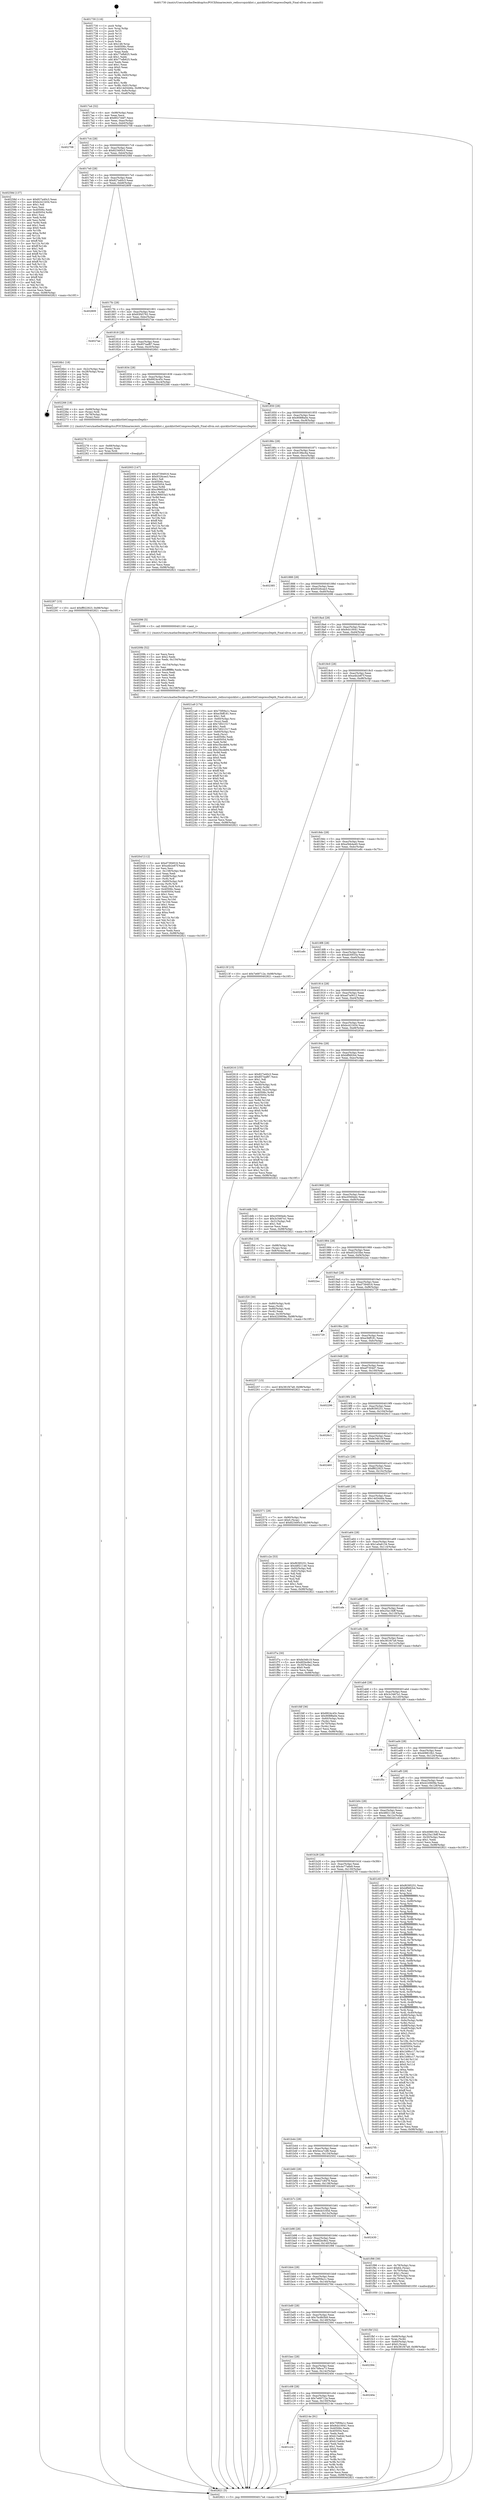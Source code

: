 digraph "0x401730" {
  label = "0x401730 (/mnt/c/Users/mathe/Desktop/tcc/POCII/binaries/extr_redissrcquicklist.c_quicklistSetCompressDepth_Final-ollvm.out::main(0))"
  labelloc = "t"
  node[shape=record]

  Entry [label="",width=0.3,height=0.3,shape=circle,fillcolor=black,style=filled]
  "0x4017a4" [label="{
     0x4017a4 [32]\l
     | [instrs]\l
     &nbsp;&nbsp;0x4017a4 \<+6\>: mov -0x98(%rbp),%eax\l
     &nbsp;&nbsp;0x4017aa \<+2\>: mov %eax,%ecx\l
     &nbsp;&nbsp;0x4017ac \<+6\>: sub $0x8027d4f7,%ecx\l
     &nbsp;&nbsp;0x4017b2 \<+6\>: mov %eax,-0xac(%rbp)\l
     &nbsp;&nbsp;0x4017b8 \<+6\>: mov %ecx,-0xb0(%rbp)\l
     &nbsp;&nbsp;0x4017be \<+6\>: je 0000000000402708 \<main+0xfd8\>\l
  }"]
  "0x402708" [label="{
     0x402708\l
  }", style=dashed]
  "0x4017c4" [label="{
     0x4017c4 [28]\l
     | [instrs]\l
     &nbsp;&nbsp;0x4017c4 \<+5\>: jmp 00000000004017c9 \<main+0x99\>\l
     &nbsp;&nbsp;0x4017c9 \<+6\>: mov -0xac(%rbp),%eax\l
     &nbsp;&nbsp;0x4017cf \<+5\>: sub $0x823495c5,%eax\l
     &nbsp;&nbsp;0x4017d4 \<+6\>: mov %eax,-0xb4(%rbp)\l
     &nbsp;&nbsp;0x4017da \<+6\>: je 000000000040258d \<main+0xe5d\>\l
  }"]
  Exit [label="",width=0.3,height=0.3,shape=circle,fillcolor=black,style=filled,peripheries=2]
  "0x40258d" [label="{
     0x40258d [137]\l
     | [instrs]\l
     &nbsp;&nbsp;0x40258d \<+5\>: mov $0x827a40c3,%eax\l
     &nbsp;&nbsp;0x402592 \<+5\>: mov $0xbc421b54,%ecx\l
     &nbsp;&nbsp;0x402597 \<+2\>: mov $0x1,%dl\l
     &nbsp;&nbsp;0x402599 \<+2\>: xor %esi,%esi\l
     &nbsp;&nbsp;0x40259b \<+7\>: mov 0x40506c,%edi\l
     &nbsp;&nbsp;0x4025a2 \<+8\>: mov 0x405054,%r8d\l
     &nbsp;&nbsp;0x4025aa \<+3\>: sub $0x1,%esi\l
     &nbsp;&nbsp;0x4025ad \<+3\>: mov %edi,%r9d\l
     &nbsp;&nbsp;0x4025b0 \<+3\>: add %esi,%r9d\l
     &nbsp;&nbsp;0x4025b3 \<+4\>: imul %r9d,%edi\l
     &nbsp;&nbsp;0x4025b7 \<+3\>: and $0x1,%edi\l
     &nbsp;&nbsp;0x4025ba \<+3\>: cmp $0x0,%edi\l
     &nbsp;&nbsp;0x4025bd \<+4\>: sete %r10b\l
     &nbsp;&nbsp;0x4025c1 \<+4\>: cmp $0xa,%r8d\l
     &nbsp;&nbsp;0x4025c5 \<+4\>: setl %r11b\l
     &nbsp;&nbsp;0x4025c9 \<+3\>: mov %r10b,%bl\l
     &nbsp;&nbsp;0x4025cc \<+3\>: xor $0xff,%bl\l
     &nbsp;&nbsp;0x4025cf \<+3\>: mov %r11b,%r14b\l
     &nbsp;&nbsp;0x4025d2 \<+4\>: xor $0xff,%r14b\l
     &nbsp;&nbsp;0x4025d6 \<+3\>: xor $0x1,%dl\l
     &nbsp;&nbsp;0x4025d9 \<+3\>: mov %bl,%r15b\l
     &nbsp;&nbsp;0x4025dc \<+4\>: and $0xff,%r15b\l
     &nbsp;&nbsp;0x4025e0 \<+3\>: and %dl,%r10b\l
     &nbsp;&nbsp;0x4025e3 \<+3\>: mov %r14b,%r12b\l
     &nbsp;&nbsp;0x4025e6 \<+4\>: and $0xff,%r12b\l
     &nbsp;&nbsp;0x4025ea \<+3\>: and %dl,%r11b\l
     &nbsp;&nbsp;0x4025ed \<+3\>: or %r10b,%r15b\l
     &nbsp;&nbsp;0x4025f0 \<+3\>: or %r11b,%r12b\l
     &nbsp;&nbsp;0x4025f3 \<+3\>: xor %r12b,%r15b\l
     &nbsp;&nbsp;0x4025f6 \<+3\>: or %r14b,%bl\l
     &nbsp;&nbsp;0x4025f9 \<+3\>: xor $0xff,%bl\l
     &nbsp;&nbsp;0x4025fc \<+3\>: or $0x1,%dl\l
     &nbsp;&nbsp;0x4025ff \<+2\>: and %dl,%bl\l
     &nbsp;&nbsp;0x402601 \<+3\>: or %bl,%r15b\l
     &nbsp;&nbsp;0x402604 \<+4\>: test $0x1,%r15b\l
     &nbsp;&nbsp;0x402608 \<+3\>: cmovne %ecx,%eax\l
     &nbsp;&nbsp;0x40260b \<+6\>: mov %eax,-0x98(%rbp)\l
     &nbsp;&nbsp;0x402611 \<+5\>: jmp 0000000000402821 \<main+0x10f1\>\l
  }"]
  "0x4017e0" [label="{
     0x4017e0 [28]\l
     | [instrs]\l
     &nbsp;&nbsp;0x4017e0 \<+5\>: jmp 00000000004017e5 \<main+0xb5\>\l
     &nbsp;&nbsp;0x4017e5 \<+6\>: mov -0xac(%rbp),%eax\l
     &nbsp;&nbsp;0x4017eb \<+5\>: sub $0x827a40c3,%eax\l
     &nbsp;&nbsp;0x4017f0 \<+6\>: mov %eax,-0xb8(%rbp)\l
     &nbsp;&nbsp;0x4017f6 \<+6\>: je 0000000000402809 \<main+0x10d9\>\l
  }"]
  "0x402287" [label="{
     0x402287 [15]\l
     | [instrs]\l
     &nbsp;&nbsp;0x402287 \<+10\>: movl $0xff922923,-0x98(%rbp)\l
     &nbsp;&nbsp;0x402291 \<+5\>: jmp 0000000000402821 \<main+0x10f1\>\l
  }"]
  "0x402809" [label="{
     0x402809\l
  }", style=dashed]
  "0x4017fc" [label="{
     0x4017fc [28]\l
     | [instrs]\l
     &nbsp;&nbsp;0x4017fc \<+5\>: jmp 0000000000401801 \<main+0xd1\>\l
     &nbsp;&nbsp;0x401801 \<+6\>: mov -0xac(%rbp),%eax\l
     &nbsp;&nbsp;0x401807 \<+5\>: sub $0x83f45762,%eax\l
     &nbsp;&nbsp;0x40180c \<+6\>: mov %eax,-0xbc(%rbp)\l
     &nbsp;&nbsp;0x401812 \<+6\>: je 00000000004027ae \<main+0x107e\>\l
  }"]
  "0x402278" [label="{
     0x402278 [15]\l
     | [instrs]\l
     &nbsp;&nbsp;0x402278 \<+4\>: mov -0x68(%rbp),%rax\l
     &nbsp;&nbsp;0x40227c \<+3\>: mov (%rax),%rax\l
     &nbsp;&nbsp;0x40227f \<+3\>: mov %rax,%rdi\l
     &nbsp;&nbsp;0x402282 \<+5\>: call 0000000000401030 \<free@plt\>\l
     | [calls]\l
     &nbsp;&nbsp;0x401030 \{1\} (unknown)\l
  }"]
  "0x4027ae" [label="{
     0x4027ae\l
  }", style=dashed]
  "0x401818" [label="{
     0x401818 [28]\l
     | [instrs]\l
     &nbsp;&nbsp;0x401818 \<+5\>: jmp 000000000040181d \<main+0xed\>\l
     &nbsp;&nbsp;0x40181d \<+6\>: mov -0xac(%rbp),%eax\l
     &nbsp;&nbsp;0x401823 \<+5\>: sub $0x857eaf87,%eax\l
     &nbsp;&nbsp;0x401828 \<+6\>: mov %eax,-0xc0(%rbp)\l
     &nbsp;&nbsp;0x40182e \<+6\>: je 00000000004026b1 \<main+0xf81\>\l
  }"]
  "0x401c24" [label="{
     0x401c24\l
  }", style=dashed]
  "0x4026b1" [label="{
     0x4026b1 [18]\l
     | [instrs]\l
     &nbsp;&nbsp;0x4026b1 \<+3\>: mov -0x2c(%rbp),%eax\l
     &nbsp;&nbsp;0x4026b4 \<+4\>: lea -0x28(%rbp),%rsp\l
     &nbsp;&nbsp;0x4026b8 \<+1\>: pop %rbx\l
     &nbsp;&nbsp;0x4026b9 \<+2\>: pop %r12\l
     &nbsp;&nbsp;0x4026bb \<+2\>: pop %r13\l
     &nbsp;&nbsp;0x4026bd \<+2\>: pop %r14\l
     &nbsp;&nbsp;0x4026bf \<+2\>: pop %r15\l
     &nbsp;&nbsp;0x4026c1 \<+1\>: pop %rbp\l
     &nbsp;&nbsp;0x4026c2 \<+1\>: ret\l
  }"]
  "0x401834" [label="{
     0x401834 [28]\l
     | [instrs]\l
     &nbsp;&nbsp;0x401834 \<+5\>: jmp 0000000000401839 \<main+0x109\>\l
     &nbsp;&nbsp;0x401839 \<+6\>: mov -0xac(%rbp),%eax\l
     &nbsp;&nbsp;0x40183f \<+5\>: sub $0x8924c45c,%eax\l
     &nbsp;&nbsp;0x401844 \<+6\>: mov %eax,-0xc4(%rbp)\l
     &nbsp;&nbsp;0x40184a \<+6\>: je 0000000000402266 \<main+0xb36\>\l
  }"]
  "0x40214e" [label="{
     0x40214e [91]\l
     | [instrs]\l
     &nbsp;&nbsp;0x40214e \<+5\>: mov $0x75f09a1c,%eax\l
     &nbsp;&nbsp;0x402153 \<+5\>: mov $0x9cb10041,%ecx\l
     &nbsp;&nbsp;0x402158 \<+7\>: mov 0x40506c,%edx\l
     &nbsp;&nbsp;0x40215f \<+7\>: mov 0x405054,%esi\l
     &nbsp;&nbsp;0x402166 \<+2\>: mov %edx,%edi\l
     &nbsp;&nbsp;0x402168 \<+6\>: sub $0xb15a64d,%edi\l
     &nbsp;&nbsp;0x40216e \<+3\>: sub $0x1,%edi\l
     &nbsp;&nbsp;0x402171 \<+6\>: add $0xb15a64d,%edi\l
     &nbsp;&nbsp;0x402177 \<+3\>: imul %edi,%edx\l
     &nbsp;&nbsp;0x40217a \<+3\>: and $0x1,%edx\l
     &nbsp;&nbsp;0x40217d \<+3\>: cmp $0x0,%edx\l
     &nbsp;&nbsp;0x402180 \<+4\>: sete %r8b\l
     &nbsp;&nbsp;0x402184 \<+3\>: cmp $0xa,%esi\l
     &nbsp;&nbsp;0x402187 \<+4\>: setl %r9b\l
     &nbsp;&nbsp;0x40218b \<+3\>: mov %r8b,%r10b\l
     &nbsp;&nbsp;0x40218e \<+3\>: and %r9b,%r10b\l
     &nbsp;&nbsp;0x402191 \<+3\>: xor %r9b,%r8b\l
     &nbsp;&nbsp;0x402194 \<+3\>: or %r8b,%r10b\l
     &nbsp;&nbsp;0x402197 \<+4\>: test $0x1,%r10b\l
     &nbsp;&nbsp;0x40219b \<+3\>: cmovne %ecx,%eax\l
     &nbsp;&nbsp;0x40219e \<+6\>: mov %eax,-0x98(%rbp)\l
     &nbsp;&nbsp;0x4021a4 \<+5\>: jmp 0000000000402821 \<main+0x10f1\>\l
  }"]
  "0x402266" [label="{
     0x402266 [18]\l
     | [instrs]\l
     &nbsp;&nbsp;0x402266 \<+4\>: mov -0x68(%rbp),%rax\l
     &nbsp;&nbsp;0x40226a \<+3\>: mov (%rax),%rdi\l
     &nbsp;&nbsp;0x40226d \<+4\>: mov -0x78(%rbp),%rax\l
     &nbsp;&nbsp;0x402271 \<+2\>: mov (%rax),%esi\l
     &nbsp;&nbsp;0x402273 \<+5\>: call 0000000000401600 \<quicklistSetCompressDepth\>\l
     | [calls]\l
     &nbsp;&nbsp;0x401600 \{1\} (/mnt/c/Users/mathe/Desktop/tcc/POCII/binaries/extr_redissrcquicklist.c_quicklistSetCompressDepth_Final-ollvm.out::quicklistSetCompressDepth)\l
  }"]
  "0x401850" [label="{
     0x401850 [28]\l
     | [instrs]\l
     &nbsp;&nbsp;0x401850 \<+5\>: jmp 0000000000401855 \<main+0x125\>\l
     &nbsp;&nbsp;0x401855 \<+6\>: mov -0xac(%rbp),%eax\l
     &nbsp;&nbsp;0x40185b \<+5\>: sub $0x908f8a0e,%eax\l
     &nbsp;&nbsp;0x401860 \<+6\>: mov %eax,-0xc8(%rbp)\l
     &nbsp;&nbsp;0x401866 \<+6\>: je 0000000000402003 \<main+0x8d3\>\l
  }"]
  "0x401c08" [label="{
     0x401c08 [28]\l
     | [instrs]\l
     &nbsp;&nbsp;0x401c08 \<+5\>: jmp 0000000000401c0d \<main+0x4dd\>\l
     &nbsp;&nbsp;0x401c0d \<+6\>: mov -0xac(%rbp),%eax\l
     &nbsp;&nbsp;0x401c13 \<+5\>: sub $0x7e69712e,%eax\l
     &nbsp;&nbsp;0x401c18 \<+6\>: mov %eax,-0x150(%rbp)\l
     &nbsp;&nbsp;0x401c1e \<+6\>: je 000000000040214e \<main+0xa1e\>\l
  }"]
  "0x402003" [label="{
     0x402003 [147]\l
     | [instrs]\l
     &nbsp;&nbsp;0x402003 \<+5\>: mov $0xd7394916,%eax\l
     &nbsp;&nbsp;0x402008 \<+5\>: mov $0x9326cee3,%ecx\l
     &nbsp;&nbsp;0x40200d \<+2\>: mov $0x1,%dl\l
     &nbsp;&nbsp;0x40200f \<+7\>: mov 0x40506c,%esi\l
     &nbsp;&nbsp;0x402016 \<+7\>: mov 0x405054,%edi\l
     &nbsp;&nbsp;0x40201d \<+3\>: mov %esi,%r8d\l
     &nbsp;&nbsp;0x402020 \<+7\>: add $0xc96603a3,%r8d\l
     &nbsp;&nbsp;0x402027 \<+4\>: sub $0x1,%r8d\l
     &nbsp;&nbsp;0x40202b \<+7\>: sub $0xc96603a3,%r8d\l
     &nbsp;&nbsp;0x402032 \<+4\>: imul %r8d,%esi\l
     &nbsp;&nbsp;0x402036 \<+3\>: and $0x1,%esi\l
     &nbsp;&nbsp;0x402039 \<+3\>: cmp $0x0,%esi\l
     &nbsp;&nbsp;0x40203c \<+4\>: sete %r9b\l
     &nbsp;&nbsp;0x402040 \<+3\>: cmp $0xa,%edi\l
     &nbsp;&nbsp;0x402043 \<+4\>: setl %r10b\l
     &nbsp;&nbsp;0x402047 \<+3\>: mov %r9b,%r11b\l
     &nbsp;&nbsp;0x40204a \<+4\>: xor $0xff,%r11b\l
     &nbsp;&nbsp;0x40204e \<+3\>: mov %r10b,%bl\l
     &nbsp;&nbsp;0x402051 \<+3\>: xor $0xff,%bl\l
     &nbsp;&nbsp;0x402054 \<+3\>: xor $0x0,%dl\l
     &nbsp;&nbsp;0x402057 \<+3\>: mov %r11b,%r14b\l
     &nbsp;&nbsp;0x40205a \<+4\>: and $0x0,%r14b\l
     &nbsp;&nbsp;0x40205e \<+3\>: and %dl,%r9b\l
     &nbsp;&nbsp;0x402061 \<+3\>: mov %bl,%r15b\l
     &nbsp;&nbsp;0x402064 \<+4\>: and $0x0,%r15b\l
     &nbsp;&nbsp;0x402068 \<+3\>: and %dl,%r10b\l
     &nbsp;&nbsp;0x40206b \<+3\>: or %r9b,%r14b\l
     &nbsp;&nbsp;0x40206e \<+3\>: or %r10b,%r15b\l
     &nbsp;&nbsp;0x402071 \<+3\>: xor %r15b,%r14b\l
     &nbsp;&nbsp;0x402074 \<+3\>: or %bl,%r11b\l
     &nbsp;&nbsp;0x402077 \<+4\>: xor $0xff,%r11b\l
     &nbsp;&nbsp;0x40207b \<+3\>: or $0x0,%dl\l
     &nbsp;&nbsp;0x40207e \<+3\>: and %dl,%r11b\l
     &nbsp;&nbsp;0x402081 \<+3\>: or %r11b,%r14b\l
     &nbsp;&nbsp;0x402084 \<+4\>: test $0x1,%r14b\l
     &nbsp;&nbsp;0x402088 \<+3\>: cmovne %ecx,%eax\l
     &nbsp;&nbsp;0x40208b \<+6\>: mov %eax,-0x98(%rbp)\l
     &nbsp;&nbsp;0x402091 \<+5\>: jmp 0000000000402821 \<main+0x10f1\>\l
  }"]
  "0x40186c" [label="{
     0x40186c [28]\l
     | [instrs]\l
     &nbsp;&nbsp;0x40186c \<+5\>: jmp 0000000000401871 \<main+0x141\>\l
     &nbsp;&nbsp;0x401871 \<+6\>: mov -0xac(%rbp),%eax\l
     &nbsp;&nbsp;0x401877 \<+5\>: sub $0x919fec6a,%eax\l
     &nbsp;&nbsp;0x40187c \<+6\>: mov %eax,-0xcc(%rbp)\l
     &nbsp;&nbsp;0x401882 \<+6\>: je 0000000000402385 \<main+0xc55\>\l
  }"]
  "0x40240e" [label="{
     0x40240e\l
  }", style=dashed]
  "0x402385" [label="{
     0x402385\l
  }", style=dashed]
  "0x401888" [label="{
     0x401888 [28]\l
     | [instrs]\l
     &nbsp;&nbsp;0x401888 \<+5\>: jmp 000000000040188d \<main+0x15d\>\l
     &nbsp;&nbsp;0x40188d \<+6\>: mov -0xac(%rbp),%eax\l
     &nbsp;&nbsp;0x401893 \<+5\>: sub $0x9326cee3,%eax\l
     &nbsp;&nbsp;0x401898 \<+6\>: mov %eax,-0xd0(%rbp)\l
     &nbsp;&nbsp;0x40189e \<+6\>: je 0000000000402096 \<main+0x966\>\l
  }"]
  "0x401bec" [label="{
     0x401bec [28]\l
     | [instrs]\l
     &nbsp;&nbsp;0x401bec \<+5\>: jmp 0000000000401bf1 \<main+0x4c1\>\l
     &nbsp;&nbsp;0x401bf1 \<+6\>: mov -0xac(%rbp),%eax\l
     &nbsp;&nbsp;0x401bf7 \<+5\>: sub $0x7bfeca73,%eax\l
     &nbsp;&nbsp;0x401bfc \<+6\>: mov %eax,-0x14c(%rbp)\l
     &nbsp;&nbsp;0x401c02 \<+6\>: je 000000000040240e \<main+0xcde\>\l
  }"]
  "0x402096" [label="{
     0x402096 [5]\l
     | [instrs]\l
     &nbsp;&nbsp;0x402096 \<+5\>: call 0000000000401160 \<next_i\>\l
     | [calls]\l
     &nbsp;&nbsp;0x401160 \{1\} (/mnt/c/Users/mathe/Desktop/tcc/POCII/binaries/extr_redissrcquicklist.c_quicklistSetCompressDepth_Final-ollvm.out::next_i)\l
  }"]
  "0x4018a4" [label="{
     0x4018a4 [28]\l
     | [instrs]\l
     &nbsp;&nbsp;0x4018a4 \<+5\>: jmp 00000000004018a9 \<main+0x179\>\l
     &nbsp;&nbsp;0x4018a9 \<+6\>: mov -0xac(%rbp),%eax\l
     &nbsp;&nbsp;0x4018af \<+5\>: sub $0x9cb10041,%eax\l
     &nbsp;&nbsp;0x4018b4 \<+6\>: mov %eax,-0xd4(%rbp)\l
     &nbsp;&nbsp;0x4018ba \<+6\>: je 00000000004021a9 \<main+0xa79\>\l
  }"]
  "0x402394" [label="{
     0x402394\l
  }", style=dashed]
  "0x4021a9" [label="{
     0x4021a9 [174]\l
     | [instrs]\l
     &nbsp;&nbsp;0x4021a9 \<+5\>: mov $0x75f09a1c,%eax\l
     &nbsp;&nbsp;0x4021ae \<+5\>: mov $0xe3bff181,%ecx\l
     &nbsp;&nbsp;0x4021b3 \<+2\>: mov $0x1,%dl\l
     &nbsp;&nbsp;0x4021b5 \<+4\>: mov -0x60(%rbp),%rsi\l
     &nbsp;&nbsp;0x4021b9 \<+2\>: mov (%rsi),%edi\l
     &nbsp;&nbsp;0x4021bb \<+6\>: sub $0x7d021517,%edi\l
     &nbsp;&nbsp;0x4021c1 \<+3\>: add $0x1,%edi\l
     &nbsp;&nbsp;0x4021c4 \<+6\>: add $0x7d021517,%edi\l
     &nbsp;&nbsp;0x4021ca \<+4\>: mov -0x60(%rbp),%rsi\l
     &nbsp;&nbsp;0x4021ce \<+2\>: mov %edi,(%rsi)\l
     &nbsp;&nbsp;0x4021d0 \<+7\>: mov 0x40506c,%edi\l
     &nbsp;&nbsp;0x4021d7 \<+8\>: mov 0x405054,%r8d\l
     &nbsp;&nbsp;0x4021df \<+3\>: mov %edi,%r9d\l
     &nbsp;&nbsp;0x4021e2 \<+7\>: add $0xc5bcde94,%r9d\l
     &nbsp;&nbsp;0x4021e9 \<+4\>: sub $0x1,%r9d\l
     &nbsp;&nbsp;0x4021ed \<+7\>: sub $0xc5bcde94,%r9d\l
     &nbsp;&nbsp;0x4021f4 \<+4\>: imul %r9d,%edi\l
     &nbsp;&nbsp;0x4021f8 \<+3\>: and $0x1,%edi\l
     &nbsp;&nbsp;0x4021fb \<+3\>: cmp $0x0,%edi\l
     &nbsp;&nbsp;0x4021fe \<+4\>: sete %r10b\l
     &nbsp;&nbsp;0x402202 \<+4\>: cmp $0xa,%r8d\l
     &nbsp;&nbsp;0x402206 \<+4\>: setl %r11b\l
     &nbsp;&nbsp;0x40220a \<+3\>: mov %r10b,%bl\l
     &nbsp;&nbsp;0x40220d \<+3\>: xor $0xff,%bl\l
     &nbsp;&nbsp;0x402210 \<+3\>: mov %r11b,%r14b\l
     &nbsp;&nbsp;0x402213 \<+4\>: xor $0xff,%r14b\l
     &nbsp;&nbsp;0x402217 \<+3\>: xor $0x0,%dl\l
     &nbsp;&nbsp;0x40221a \<+3\>: mov %bl,%r15b\l
     &nbsp;&nbsp;0x40221d \<+4\>: and $0x0,%r15b\l
     &nbsp;&nbsp;0x402221 \<+3\>: and %dl,%r10b\l
     &nbsp;&nbsp;0x402224 \<+3\>: mov %r14b,%r12b\l
     &nbsp;&nbsp;0x402227 \<+4\>: and $0x0,%r12b\l
     &nbsp;&nbsp;0x40222b \<+3\>: and %dl,%r11b\l
     &nbsp;&nbsp;0x40222e \<+3\>: or %r10b,%r15b\l
     &nbsp;&nbsp;0x402231 \<+3\>: or %r11b,%r12b\l
     &nbsp;&nbsp;0x402234 \<+3\>: xor %r12b,%r15b\l
     &nbsp;&nbsp;0x402237 \<+3\>: or %r14b,%bl\l
     &nbsp;&nbsp;0x40223a \<+3\>: xor $0xff,%bl\l
     &nbsp;&nbsp;0x40223d \<+3\>: or $0x0,%dl\l
     &nbsp;&nbsp;0x402240 \<+2\>: and %dl,%bl\l
     &nbsp;&nbsp;0x402242 \<+3\>: or %bl,%r15b\l
     &nbsp;&nbsp;0x402245 \<+4\>: test $0x1,%r15b\l
     &nbsp;&nbsp;0x402249 \<+3\>: cmovne %ecx,%eax\l
     &nbsp;&nbsp;0x40224c \<+6\>: mov %eax,-0x98(%rbp)\l
     &nbsp;&nbsp;0x402252 \<+5\>: jmp 0000000000402821 \<main+0x10f1\>\l
  }"]
  "0x4018c0" [label="{
     0x4018c0 [28]\l
     | [instrs]\l
     &nbsp;&nbsp;0x4018c0 \<+5\>: jmp 00000000004018c5 \<main+0x195\>\l
     &nbsp;&nbsp;0x4018c5 \<+6\>: mov -0xac(%rbp),%eax\l
     &nbsp;&nbsp;0x4018cb \<+5\>: sub $0xa4b2e87f,%eax\l
     &nbsp;&nbsp;0x4018d0 \<+6\>: mov %eax,-0xd8(%rbp)\l
     &nbsp;&nbsp;0x4018d6 \<+6\>: je 000000000040213f \<main+0xa0f\>\l
  }"]
  "0x401bd0" [label="{
     0x401bd0 [28]\l
     | [instrs]\l
     &nbsp;&nbsp;0x401bd0 \<+5\>: jmp 0000000000401bd5 \<main+0x4a5\>\l
     &nbsp;&nbsp;0x401bd5 \<+6\>: mov -0xac(%rbp),%eax\l
     &nbsp;&nbsp;0x401bdb \<+5\>: sub $0x7bc8b5b9,%eax\l
     &nbsp;&nbsp;0x401be0 \<+6\>: mov %eax,-0x148(%rbp)\l
     &nbsp;&nbsp;0x401be6 \<+6\>: je 0000000000402394 \<main+0xc64\>\l
  }"]
  "0x40213f" [label="{
     0x40213f [15]\l
     | [instrs]\l
     &nbsp;&nbsp;0x40213f \<+10\>: movl $0x7e69712e,-0x98(%rbp)\l
     &nbsp;&nbsp;0x402149 \<+5\>: jmp 0000000000402821 \<main+0x10f1\>\l
  }"]
  "0x4018dc" [label="{
     0x4018dc [28]\l
     | [instrs]\l
     &nbsp;&nbsp;0x4018dc \<+5\>: jmp 00000000004018e1 \<main+0x1b1\>\l
     &nbsp;&nbsp;0x4018e1 \<+6\>: mov -0xac(%rbp),%eax\l
     &nbsp;&nbsp;0x4018e7 \<+5\>: sub $0xa5bb4a40,%eax\l
     &nbsp;&nbsp;0x4018ec \<+6\>: mov %eax,-0xdc(%rbp)\l
     &nbsp;&nbsp;0x4018f2 \<+6\>: je 0000000000401e8c \<main+0x75c\>\l
  }"]
  "0x402784" [label="{
     0x402784\l
  }", style=dashed]
  "0x401e8c" [label="{
     0x401e8c\l
  }", style=dashed]
  "0x4018f8" [label="{
     0x4018f8 [28]\l
     | [instrs]\l
     &nbsp;&nbsp;0x4018f8 \<+5\>: jmp 00000000004018fd \<main+0x1cd\>\l
     &nbsp;&nbsp;0x4018fd \<+6\>: mov -0xac(%rbp),%eax\l
     &nbsp;&nbsp;0x401903 \<+5\>: sub $0xab30f33a,%eax\l
     &nbsp;&nbsp;0x401908 \<+6\>: mov %eax,-0xe0(%rbp)\l
     &nbsp;&nbsp;0x40190e \<+6\>: je 00000000004023b8 \<main+0xc88\>\l
  }"]
  "0x4020cf" [label="{
     0x4020cf [112]\l
     | [instrs]\l
     &nbsp;&nbsp;0x4020cf \<+5\>: mov $0xd7394916,%ecx\l
     &nbsp;&nbsp;0x4020d4 \<+5\>: mov $0xa4b2e87f,%edx\l
     &nbsp;&nbsp;0x4020d9 \<+2\>: xor %esi,%esi\l
     &nbsp;&nbsp;0x4020db \<+6\>: mov -0x158(%rbp),%edi\l
     &nbsp;&nbsp;0x4020e1 \<+3\>: imul %eax,%edi\l
     &nbsp;&nbsp;0x4020e4 \<+4\>: mov -0x68(%rbp),%r8\l
     &nbsp;&nbsp;0x4020e8 \<+3\>: mov (%r8),%r8\l
     &nbsp;&nbsp;0x4020eb \<+4\>: mov -0x60(%rbp),%r9\l
     &nbsp;&nbsp;0x4020ef \<+3\>: movslq (%r9),%r9\l
     &nbsp;&nbsp;0x4020f2 \<+4\>: mov %edi,(%r8,%r9,4)\l
     &nbsp;&nbsp;0x4020f6 \<+7\>: mov 0x40506c,%eax\l
     &nbsp;&nbsp;0x4020fd \<+7\>: mov 0x405054,%edi\l
     &nbsp;&nbsp;0x402104 \<+3\>: sub $0x1,%esi\l
     &nbsp;&nbsp;0x402107 \<+3\>: mov %eax,%r10d\l
     &nbsp;&nbsp;0x40210a \<+3\>: add %esi,%r10d\l
     &nbsp;&nbsp;0x40210d \<+4\>: imul %r10d,%eax\l
     &nbsp;&nbsp;0x402111 \<+3\>: and $0x1,%eax\l
     &nbsp;&nbsp;0x402114 \<+3\>: cmp $0x0,%eax\l
     &nbsp;&nbsp;0x402117 \<+4\>: sete %r11b\l
     &nbsp;&nbsp;0x40211b \<+3\>: cmp $0xa,%edi\l
     &nbsp;&nbsp;0x40211e \<+3\>: setl %bl\l
     &nbsp;&nbsp;0x402121 \<+3\>: mov %r11b,%r14b\l
     &nbsp;&nbsp;0x402124 \<+3\>: and %bl,%r14b\l
     &nbsp;&nbsp;0x402127 \<+3\>: xor %bl,%r11b\l
     &nbsp;&nbsp;0x40212a \<+3\>: or %r11b,%r14b\l
     &nbsp;&nbsp;0x40212d \<+4\>: test $0x1,%r14b\l
     &nbsp;&nbsp;0x402131 \<+3\>: cmovne %edx,%ecx\l
     &nbsp;&nbsp;0x402134 \<+6\>: mov %ecx,-0x98(%rbp)\l
     &nbsp;&nbsp;0x40213a \<+5\>: jmp 0000000000402821 \<main+0x10f1\>\l
  }"]
  "0x4023b8" [label="{
     0x4023b8\l
  }", style=dashed]
  "0x401914" [label="{
     0x401914 [28]\l
     | [instrs]\l
     &nbsp;&nbsp;0x401914 \<+5\>: jmp 0000000000401919 \<main+0x1e9\>\l
     &nbsp;&nbsp;0x401919 \<+6\>: mov -0xac(%rbp),%eax\l
     &nbsp;&nbsp;0x40191f \<+5\>: sub $0xad7a0612,%eax\l
     &nbsp;&nbsp;0x401924 \<+6\>: mov %eax,-0xe4(%rbp)\l
     &nbsp;&nbsp;0x40192a \<+6\>: je 0000000000402562 \<main+0xe32\>\l
  }"]
  "0x40209b" [label="{
     0x40209b [52]\l
     | [instrs]\l
     &nbsp;&nbsp;0x40209b \<+2\>: xor %ecx,%ecx\l
     &nbsp;&nbsp;0x40209d \<+5\>: mov $0x2,%edx\l
     &nbsp;&nbsp;0x4020a2 \<+6\>: mov %edx,-0x154(%rbp)\l
     &nbsp;&nbsp;0x4020a8 \<+1\>: cltd\l
     &nbsp;&nbsp;0x4020a9 \<+6\>: mov -0x154(%rbp),%esi\l
     &nbsp;&nbsp;0x4020af \<+2\>: idiv %esi\l
     &nbsp;&nbsp;0x4020b1 \<+6\>: imul $0xfffffffe,%edx,%edx\l
     &nbsp;&nbsp;0x4020b7 \<+2\>: mov %ecx,%edi\l
     &nbsp;&nbsp;0x4020b9 \<+2\>: sub %edx,%edi\l
     &nbsp;&nbsp;0x4020bb \<+2\>: mov %ecx,%edx\l
     &nbsp;&nbsp;0x4020bd \<+3\>: sub $0x1,%edx\l
     &nbsp;&nbsp;0x4020c0 \<+2\>: add %edx,%edi\l
     &nbsp;&nbsp;0x4020c2 \<+2\>: sub %edi,%ecx\l
     &nbsp;&nbsp;0x4020c4 \<+6\>: mov %ecx,-0x158(%rbp)\l
     &nbsp;&nbsp;0x4020ca \<+5\>: call 0000000000401160 \<next_i\>\l
     | [calls]\l
     &nbsp;&nbsp;0x401160 \{1\} (/mnt/c/Users/mathe/Desktop/tcc/POCII/binaries/extr_redissrcquicklist.c_quicklistSetCompressDepth_Final-ollvm.out::next_i)\l
  }"]
  "0x402562" [label="{
     0x402562\l
  }", style=dashed]
  "0x401930" [label="{
     0x401930 [28]\l
     | [instrs]\l
     &nbsp;&nbsp;0x401930 \<+5\>: jmp 0000000000401935 \<main+0x205\>\l
     &nbsp;&nbsp;0x401935 \<+6\>: mov -0xac(%rbp),%eax\l
     &nbsp;&nbsp;0x40193b \<+5\>: sub $0xbc421b54,%eax\l
     &nbsp;&nbsp;0x401940 \<+6\>: mov %eax,-0xe8(%rbp)\l
     &nbsp;&nbsp;0x401946 \<+6\>: je 0000000000402616 \<main+0xee6\>\l
  }"]
  "0x401fbf" [label="{
     0x401fbf [32]\l
     | [instrs]\l
     &nbsp;&nbsp;0x401fbf \<+4\>: mov -0x68(%rbp),%rdi\l
     &nbsp;&nbsp;0x401fc3 \<+3\>: mov %rax,(%rdi)\l
     &nbsp;&nbsp;0x401fc6 \<+4\>: mov -0x60(%rbp),%rax\l
     &nbsp;&nbsp;0x401fca \<+6\>: movl $0x0,(%rax)\l
     &nbsp;&nbsp;0x401fd0 \<+10\>: movl $0x381f47a9,-0x98(%rbp)\l
     &nbsp;&nbsp;0x401fda \<+5\>: jmp 0000000000402821 \<main+0x10f1\>\l
  }"]
  "0x402616" [label="{
     0x402616 [155]\l
     | [instrs]\l
     &nbsp;&nbsp;0x402616 \<+5\>: mov $0x827a40c3,%eax\l
     &nbsp;&nbsp;0x40261b \<+5\>: mov $0x857eaf87,%ecx\l
     &nbsp;&nbsp;0x402620 \<+2\>: mov $0x1,%dl\l
     &nbsp;&nbsp;0x402622 \<+2\>: xor %esi,%esi\l
     &nbsp;&nbsp;0x402624 \<+7\>: mov -0x90(%rbp),%rdi\l
     &nbsp;&nbsp;0x40262b \<+3\>: mov (%rdi),%r8d\l
     &nbsp;&nbsp;0x40262e \<+4\>: mov %r8d,-0x2c(%rbp)\l
     &nbsp;&nbsp;0x402632 \<+8\>: mov 0x40506c,%r8d\l
     &nbsp;&nbsp;0x40263a \<+8\>: mov 0x405054,%r9d\l
     &nbsp;&nbsp;0x402642 \<+3\>: sub $0x1,%esi\l
     &nbsp;&nbsp;0x402645 \<+3\>: mov %r8d,%r10d\l
     &nbsp;&nbsp;0x402648 \<+3\>: add %esi,%r10d\l
     &nbsp;&nbsp;0x40264b \<+4\>: imul %r10d,%r8d\l
     &nbsp;&nbsp;0x40264f \<+4\>: and $0x1,%r8d\l
     &nbsp;&nbsp;0x402653 \<+4\>: cmp $0x0,%r8d\l
     &nbsp;&nbsp;0x402657 \<+4\>: sete %r11b\l
     &nbsp;&nbsp;0x40265b \<+4\>: cmp $0xa,%r9d\l
     &nbsp;&nbsp;0x40265f \<+3\>: setl %bl\l
     &nbsp;&nbsp;0x402662 \<+3\>: mov %r11b,%r14b\l
     &nbsp;&nbsp;0x402665 \<+4\>: xor $0xff,%r14b\l
     &nbsp;&nbsp;0x402669 \<+3\>: mov %bl,%r15b\l
     &nbsp;&nbsp;0x40266c \<+4\>: xor $0xff,%r15b\l
     &nbsp;&nbsp;0x402670 \<+3\>: xor $0x0,%dl\l
     &nbsp;&nbsp;0x402673 \<+3\>: mov %r14b,%r12b\l
     &nbsp;&nbsp;0x402676 \<+4\>: and $0x0,%r12b\l
     &nbsp;&nbsp;0x40267a \<+3\>: and %dl,%r11b\l
     &nbsp;&nbsp;0x40267d \<+3\>: mov %r15b,%r13b\l
     &nbsp;&nbsp;0x402680 \<+4\>: and $0x0,%r13b\l
     &nbsp;&nbsp;0x402684 \<+2\>: and %dl,%bl\l
     &nbsp;&nbsp;0x402686 \<+3\>: or %r11b,%r12b\l
     &nbsp;&nbsp;0x402689 \<+3\>: or %bl,%r13b\l
     &nbsp;&nbsp;0x40268c \<+3\>: xor %r13b,%r12b\l
     &nbsp;&nbsp;0x40268f \<+3\>: or %r15b,%r14b\l
     &nbsp;&nbsp;0x402692 \<+4\>: xor $0xff,%r14b\l
     &nbsp;&nbsp;0x402696 \<+3\>: or $0x0,%dl\l
     &nbsp;&nbsp;0x402699 \<+3\>: and %dl,%r14b\l
     &nbsp;&nbsp;0x40269c \<+3\>: or %r14b,%r12b\l
     &nbsp;&nbsp;0x40269f \<+4\>: test $0x1,%r12b\l
     &nbsp;&nbsp;0x4026a3 \<+3\>: cmovne %ecx,%eax\l
     &nbsp;&nbsp;0x4026a6 \<+6\>: mov %eax,-0x98(%rbp)\l
     &nbsp;&nbsp;0x4026ac \<+5\>: jmp 0000000000402821 \<main+0x10f1\>\l
  }"]
  "0x40194c" [label="{
     0x40194c [28]\l
     | [instrs]\l
     &nbsp;&nbsp;0x40194c \<+5\>: jmp 0000000000401951 \<main+0x221\>\l
     &nbsp;&nbsp;0x401951 \<+6\>: mov -0xac(%rbp),%eax\l
     &nbsp;&nbsp;0x401957 \<+5\>: sub $0xbff482b4,%eax\l
     &nbsp;&nbsp;0x40195c \<+6\>: mov %eax,-0xec(%rbp)\l
     &nbsp;&nbsp;0x401962 \<+6\>: je 0000000000401ddb \<main+0x6ab\>\l
  }"]
  "0x401bb4" [label="{
     0x401bb4 [28]\l
     | [instrs]\l
     &nbsp;&nbsp;0x401bb4 \<+5\>: jmp 0000000000401bb9 \<main+0x489\>\l
     &nbsp;&nbsp;0x401bb9 \<+6\>: mov -0xac(%rbp),%eax\l
     &nbsp;&nbsp;0x401bbf \<+5\>: sub $0x75f09a1c,%eax\l
     &nbsp;&nbsp;0x401bc4 \<+6\>: mov %eax,-0x144(%rbp)\l
     &nbsp;&nbsp;0x401bca \<+6\>: je 0000000000402784 \<main+0x1054\>\l
  }"]
  "0x401ddb" [label="{
     0x401ddb [30]\l
     | [instrs]\l
     &nbsp;&nbsp;0x401ddb \<+5\>: mov $0xc0560edc,%eax\l
     &nbsp;&nbsp;0x401de0 \<+5\>: mov $0x3c3467e1,%ecx\l
     &nbsp;&nbsp;0x401de5 \<+3\>: mov -0x31(%rbp),%dl\l
     &nbsp;&nbsp;0x401de8 \<+3\>: test $0x1,%dl\l
     &nbsp;&nbsp;0x401deb \<+3\>: cmovne %ecx,%eax\l
     &nbsp;&nbsp;0x401dee \<+6\>: mov %eax,-0x98(%rbp)\l
     &nbsp;&nbsp;0x401df4 \<+5\>: jmp 0000000000402821 \<main+0x10f1\>\l
  }"]
  "0x401968" [label="{
     0x401968 [28]\l
     | [instrs]\l
     &nbsp;&nbsp;0x401968 \<+5\>: jmp 000000000040196d \<main+0x23d\>\l
     &nbsp;&nbsp;0x40196d \<+6\>: mov -0xac(%rbp),%eax\l
     &nbsp;&nbsp;0x401973 \<+5\>: sub $0xc0560edc,%eax\l
     &nbsp;&nbsp;0x401978 \<+6\>: mov %eax,-0xf0(%rbp)\l
     &nbsp;&nbsp;0x40197e \<+6\>: je 0000000000401f0d \<main+0x7dd\>\l
  }"]
  "0x401f98" [label="{
     0x401f98 [39]\l
     | [instrs]\l
     &nbsp;&nbsp;0x401f98 \<+4\>: mov -0x78(%rbp),%rax\l
     &nbsp;&nbsp;0x401f9c \<+6\>: movl $0x64,(%rax)\l
     &nbsp;&nbsp;0x401fa2 \<+4\>: mov -0x70(%rbp),%rax\l
     &nbsp;&nbsp;0x401fa6 \<+6\>: movl $0x1,(%rax)\l
     &nbsp;&nbsp;0x401fac \<+4\>: mov -0x70(%rbp),%rax\l
     &nbsp;&nbsp;0x401fb0 \<+3\>: movslq (%rax),%rax\l
     &nbsp;&nbsp;0x401fb3 \<+4\>: shl $0x2,%rax\l
     &nbsp;&nbsp;0x401fb7 \<+3\>: mov %rax,%rdi\l
     &nbsp;&nbsp;0x401fba \<+5\>: call 0000000000401050 \<malloc@plt\>\l
     | [calls]\l
     &nbsp;&nbsp;0x401050 \{1\} (unknown)\l
  }"]
  "0x401f0d" [label="{
     0x401f0d [19]\l
     | [instrs]\l
     &nbsp;&nbsp;0x401f0d \<+7\>: mov -0x88(%rbp),%rax\l
     &nbsp;&nbsp;0x401f14 \<+3\>: mov (%rax),%rax\l
     &nbsp;&nbsp;0x401f17 \<+4\>: mov 0x8(%rax),%rdi\l
     &nbsp;&nbsp;0x401f1b \<+5\>: call 0000000000401060 \<atoi@plt\>\l
     | [calls]\l
     &nbsp;&nbsp;0x401060 \{1\} (unknown)\l
  }"]
  "0x401984" [label="{
     0x401984 [28]\l
     | [instrs]\l
     &nbsp;&nbsp;0x401984 \<+5\>: jmp 0000000000401989 \<main+0x259\>\l
     &nbsp;&nbsp;0x401989 \<+6\>: mov -0xac(%rbp),%eax\l
     &nbsp;&nbsp;0x40198f \<+5\>: sub $0xd52433be,%eax\l
     &nbsp;&nbsp;0x401994 \<+6\>: mov %eax,-0xf4(%rbp)\l
     &nbsp;&nbsp;0x40199a \<+6\>: je 00000000004022ec \<main+0xbbc\>\l
  }"]
  "0x401b98" [label="{
     0x401b98 [28]\l
     | [instrs]\l
     &nbsp;&nbsp;0x401b98 \<+5\>: jmp 0000000000401b9d \<main+0x46d\>\l
     &nbsp;&nbsp;0x401b9d \<+6\>: mov -0xac(%rbp),%eax\l
     &nbsp;&nbsp;0x401ba3 \<+5\>: sub $0x6f2bc8e2,%eax\l
     &nbsp;&nbsp;0x401ba8 \<+6\>: mov %eax,-0x140(%rbp)\l
     &nbsp;&nbsp;0x401bae \<+6\>: je 0000000000401f98 \<main+0x868\>\l
  }"]
  "0x4022ec" [label="{
     0x4022ec\l
  }", style=dashed]
  "0x4019a0" [label="{
     0x4019a0 [28]\l
     | [instrs]\l
     &nbsp;&nbsp;0x4019a0 \<+5\>: jmp 00000000004019a5 \<main+0x275\>\l
     &nbsp;&nbsp;0x4019a5 \<+6\>: mov -0xac(%rbp),%eax\l
     &nbsp;&nbsp;0x4019ab \<+5\>: sub $0xd7394916,%eax\l
     &nbsp;&nbsp;0x4019b0 \<+6\>: mov %eax,-0xf8(%rbp)\l
     &nbsp;&nbsp;0x4019b6 \<+6\>: je 0000000000402729 \<main+0xff9\>\l
  }"]
  "0x402430" [label="{
     0x402430\l
  }", style=dashed]
  "0x402729" [label="{
     0x402729\l
  }", style=dashed]
  "0x4019bc" [label="{
     0x4019bc [28]\l
     | [instrs]\l
     &nbsp;&nbsp;0x4019bc \<+5\>: jmp 00000000004019c1 \<main+0x291\>\l
     &nbsp;&nbsp;0x4019c1 \<+6\>: mov -0xac(%rbp),%eax\l
     &nbsp;&nbsp;0x4019c7 \<+5\>: sub $0xe3bff181,%eax\l
     &nbsp;&nbsp;0x4019cc \<+6\>: mov %eax,-0xfc(%rbp)\l
     &nbsp;&nbsp;0x4019d2 \<+6\>: je 0000000000402257 \<main+0xb27\>\l
  }"]
  "0x401b7c" [label="{
     0x401b7c [28]\l
     | [instrs]\l
     &nbsp;&nbsp;0x401b7c \<+5\>: jmp 0000000000401b81 \<main+0x451\>\l
     &nbsp;&nbsp;0x401b81 \<+6\>: mov -0xac(%rbp),%eax\l
     &nbsp;&nbsp;0x401b87 \<+5\>: sub $0x6cb3165d,%eax\l
     &nbsp;&nbsp;0x401b8c \<+6\>: mov %eax,-0x13c(%rbp)\l
     &nbsp;&nbsp;0x401b92 \<+6\>: je 0000000000402430 \<main+0xd00\>\l
  }"]
  "0x402257" [label="{
     0x402257 [15]\l
     | [instrs]\l
     &nbsp;&nbsp;0x402257 \<+10\>: movl $0x381f47a9,-0x98(%rbp)\l
     &nbsp;&nbsp;0x402261 \<+5\>: jmp 0000000000402821 \<main+0x10f1\>\l
  }"]
  "0x4019d8" [label="{
     0x4019d8 [28]\l
     | [instrs]\l
     &nbsp;&nbsp;0x4019d8 \<+5\>: jmp 00000000004019dd \<main+0x2ad\>\l
     &nbsp;&nbsp;0x4019dd \<+6\>: mov -0xac(%rbp),%eax\l
     &nbsp;&nbsp;0x4019e3 \<+5\>: sub $0xef7304d7,%eax\l
     &nbsp;&nbsp;0x4019e8 \<+6\>: mov %eax,-0x100(%rbp)\l
     &nbsp;&nbsp;0x4019ee \<+6\>: je 0000000000402296 \<main+0xb66\>\l
  }"]
  "0x40246f" [label="{
     0x40246f\l
  }", style=dashed]
  "0x402296" [label="{
     0x402296\l
  }", style=dashed]
  "0x4019f4" [label="{
     0x4019f4 [28]\l
     | [instrs]\l
     &nbsp;&nbsp;0x4019f4 \<+5\>: jmp 00000000004019f9 \<main+0x2c9\>\l
     &nbsp;&nbsp;0x4019f9 \<+6\>: mov -0xac(%rbp),%eax\l
     &nbsp;&nbsp;0x4019ff \<+5\>: sub $0xf6395251,%eax\l
     &nbsp;&nbsp;0x401a04 \<+6\>: mov %eax,-0x104(%rbp)\l
     &nbsp;&nbsp;0x401a0a \<+6\>: je 00000000004026c3 \<main+0xf93\>\l
  }"]
  "0x401b60" [label="{
     0x401b60 [28]\l
     | [instrs]\l
     &nbsp;&nbsp;0x401b60 \<+5\>: jmp 0000000000401b65 \<main+0x435\>\l
     &nbsp;&nbsp;0x401b65 \<+6\>: mov -0xac(%rbp),%eax\l
     &nbsp;&nbsp;0x401b6b \<+5\>: sub $0x627c8478,%eax\l
     &nbsp;&nbsp;0x401b70 \<+6\>: mov %eax,-0x138(%rbp)\l
     &nbsp;&nbsp;0x401b76 \<+6\>: je 000000000040246f \<main+0xd3f\>\l
  }"]
  "0x4026c3" [label="{
     0x4026c3\l
  }", style=dashed]
  "0x401a10" [label="{
     0x401a10 [28]\l
     | [instrs]\l
     &nbsp;&nbsp;0x401a10 \<+5\>: jmp 0000000000401a15 \<main+0x2e5\>\l
     &nbsp;&nbsp;0x401a15 \<+6\>: mov -0xac(%rbp),%eax\l
     &nbsp;&nbsp;0x401a1b \<+5\>: sub $0xfe34fc19,%eax\l
     &nbsp;&nbsp;0x401a20 \<+6\>: mov %eax,-0x108(%rbp)\l
     &nbsp;&nbsp;0x401a26 \<+6\>: je 0000000000402460 \<main+0xd30\>\l
  }"]
  "0x402502" [label="{
     0x402502\l
  }", style=dashed]
  "0x402460" [label="{
     0x402460\l
  }", style=dashed]
  "0x401a2c" [label="{
     0x401a2c [28]\l
     | [instrs]\l
     &nbsp;&nbsp;0x401a2c \<+5\>: jmp 0000000000401a31 \<main+0x301\>\l
     &nbsp;&nbsp;0x401a31 \<+6\>: mov -0xac(%rbp),%eax\l
     &nbsp;&nbsp;0x401a37 \<+5\>: sub $0xff922923,%eax\l
     &nbsp;&nbsp;0x401a3c \<+6\>: mov %eax,-0x10c(%rbp)\l
     &nbsp;&nbsp;0x401a42 \<+6\>: je 0000000000402571 \<main+0xe41\>\l
  }"]
  "0x401b44" [label="{
     0x401b44 [28]\l
     | [instrs]\l
     &nbsp;&nbsp;0x401b44 \<+5\>: jmp 0000000000401b49 \<main+0x419\>\l
     &nbsp;&nbsp;0x401b49 \<+6\>: mov -0xac(%rbp),%eax\l
     &nbsp;&nbsp;0x401b4f \<+5\>: sub $0x5eca7cd6,%eax\l
     &nbsp;&nbsp;0x401b54 \<+6\>: mov %eax,-0x134(%rbp)\l
     &nbsp;&nbsp;0x401b5a \<+6\>: je 0000000000402502 \<main+0xdd2\>\l
  }"]
  "0x402571" [label="{
     0x402571 [28]\l
     | [instrs]\l
     &nbsp;&nbsp;0x402571 \<+7\>: mov -0x90(%rbp),%rax\l
     &nbsp;&nbsp;0x402578 \<+6\>: movl $0x0,(%rax)\l
     &nbsp;&nbsp;0x40257e \<+10\>: movl $0x823495c5,-0x98(%rbp)\l
     &nbsp;&nbsp;0x402588 \<+5\>: jmp 0000000000402821 \<main+0x10f1\>\l
  }"]
  "0x401a48" [label="{
     0x401a48 [28]\l
     | [instrs]\l
     &nbsp;&nbsp;0x401a48 \<+5\>: jmp 0000000000401a4d \<main+0x31d\>\l
     &nbsp;&nbsp;0x401a4d \<+6\>: mov -0xac(%rbp),%eax\l
     &nbsp;&nbsp;0x401a53 \<+5\>: sub $0x14d3446e,%eax\l
     &nbsp;&nbsp;0x401a58 \<+6\>: mov %eax,-0x110(%rbp)\l
     &nbsp;&nbsp;0x401a5e \<+6\>: je 0000000000401c2e \<main+0x4fe\>\l
  }"]
  "0x4027f5" [label="{
     0x4027f5\l
  }", style=dashed]
  "0x401c2e" [label="{
     0x401c2e [53]\l
     | [instrs]\l
     &nbsp;&nbsp;0x401c2e \<+5\>: mov $0xf6395251,%eax\l
     &nbsp;&nbsp;0x401c33 \<+5\>: mov $0x48f21146,%ecx\l
     &nbsp;&nbsp;0x401c38 \<+6\>: mov -0x92(%rbp),%dl\l
     &nbsp;&nbsp;0x401c3e \<+7\>: mov -0x91(%rbp),%sil\l
     &nbsp;&nbsp;0x401c45 \<+3\>: mov %dl,%dil\l
     &nbsp;&nbsp;0x401c48 \<+3\>: and %sil,%dil\l
     &nbsp;&nbsp;0x401c4b \<+3\>: xor %sil,%dl\l
     &nbsp;&nbsp;0x401c4e \<+3\>: or %dl,%dil\l
     &nbsp;&nbsp;0x401c51 \<+4\>: test $0x1,%dil\l
     &nbsp;&nbsp;0x401c55 \<+3\>: cmovne %ecx,%eax\l
     &nbsp;&nbsp;0x401c58 \<+6\>: mov %eax,-0x98(%rbp)\l
     &nbsp;&nbsp;0x401c5e \<+5\>: jmp 0000000000402821 \<main+0x10f1\>\l
  }"]
  "0x401a64" [label="{
     0x401a64 [28]\l
     | [instrs]\l
     &nbsp;&nbsp;0x401a64 \<+5\>: jmp 0000000000401a69 \<main+0x339\>\l
     &nbsp;&nbsp;0x401a69 \<+6\>: mov -0xac(%rbp),%eax\l
     &nbsp;&nbsp;0x401a6f \<+5\>: sub $0x1a0a6134,%eax\l
     &nbsp;&nbsp;0x401a74 \<+6\>: mov %eax,-0x114(%rbp)\l
     &nbsp;&nbsp;0x401a7a \<+6\>: je 0000000000401efe \<main+0x7ce\>\l
  }"]
  "0x402821" [label="{
     0x402821 [5]\l
     | [instrs]\l
     &nbsp;&nbsp;0x402821 \<+5\>: jmp 00000000004017a4 \<main+0x74\>\l
  }"]
  "0x401730" [label="{
     0x401730 [116]\l
     | [instrs]\l
     &nbsp;&nbsp;0x401730 \<+1\>: push %rbp\l
     &nbsp;&nbsp;0x401731 \<+3\>: mov %rsp,%rbp\l
     &nbsp;&nbsp;0x401734 \<+2\>: push %r15\l
     &nbsp;&nbsp;0x401736 \<+2\>: push %r14\l
     &nbsp;&nbsp;0x401738 \<+2\>: push %r13\l
     &nbsp;&nbsp;0x40173a \<+2\>: push %r12\l
     &nbsp;&nbsp;0x40173c \<+1\>: push %rbx\l
     &nbsp;&nbsp;0x40173d \<+7\>: sub $0x148,%rsp\l
     &nbsp;&nbsp;0x401744 \<+7\>: mov 0x40506c,%eax\l
     &nbsp;&nbsp;0x40174b \<+7\>: mov 0x405054,%ecx\l
     &nbsp;&nbsp;0x401752 \<+2\>: mov %eax,%edx\l
     &nbsp;&nbsp;0x401754 \<+6\>: sub $0x77efb625,%edx\l
     &nbsp;&nbsp;0x40175a \<+3\>: sub $0x1,%edx\l
     &nbsp;&nbsp;0x40175d \<+6\>: add $0x77efb625,%edx\l
     &nbsp;&nbsp;0x401763 \<+3\>: imul %edx,%eax\l
     &nbsp;&nbsp;0x401766 \<+3\>: and $0x1,%eax\l
     &nbsp;&nbsp;0x401769 \<+3\>: cmp $0x0,%eax\l
     &nbsp;&nbsp;0x40176c \<+4\>: sete %r8b\l
     &nbsp;&nbsp;0x401770 \<+4\>: and $0x1,%r8b\l
     &nbsp;&nbsp;0x401774 \<+7\>: mov %r8b,-0x92(%rbp)\l
     &nbsp;&nbsp;0x40177b \<+3\>: cmp $0xa,%ecx\l
     &nbsp;&nbsp;0x40177e \<+4\>: setl %r8b\l
     &nbsp;&nbsp;0x401782 \<+4\>: and $0x1,%r8b\l
     &nbsp;&nbsp;0x401786 \<+7\>: mov %r8b,-0x91(%rbp)\l
     &nbsp;&nbsp;0x40178d \<+10\>: movl $0x14d3446e,-0x98(%rbp)\l
     &nbsp;&nbsp;0x401797 \<+6\>: mov %edi,-0x9c(%rbp)\l
     &nbsp;&nbsp;0x40179d \<+7\>: mov %rsi,-0xa8(%rbp)\l
  }"]
  "0x401f20" [label="{
     0x401f20 [30]\l
     | [instrs]\l
     &nbsp;&nbsp;0x401f20 \<+4\>: mov -0x80(%rbp),%rdi\l
     &nbsp;&nbsp;0x401f24 \<+2\>: mov %eax,(%rdi)\l
     &nbsp;&nbsp;0x401f26 \<+4\>: mov -0x80(%rbp),%rdi\l
     &nbsp;&nbsp;0x401f2a \<+2\>: mov (%rdi),%eax\l
     &nbsp;&nbsp;0x401f2c \<+3\>: mov %eax,-0x30(%rbp)\l
     &nbsp;&nbsp;0x401f2f \<+10\>: movl $0x4220609e,-0x98(%rbp)\l
     &nbsp;&nbsp;0x401f39 \<+5\>: jmp 0000000000402821 \<main+0x10f1\>\l
  }"]
  "0x401efe" [label="{
     0x401efe\l
  }", style=dashed]
  "0x401a80" [label="{
     0x401a80 [28]\l
     | [instrs]\l
     &nbsp;&nbsp;0x401a80 \<+5\>: jmp 0000000000401a85 \<main+0x355\>\l
     &nbsp;&nbsp;0x401a85 \<+6\>: mov -0xac(%rbp),%eax\l
     &nbsp;&nbsp;0x401a8b \<+5\>: sub $0x25a13bff,%eax\l
     &nbsp;&nbsp;0x401a90 \<+6\>: mov %eax,-0x118(%rbp)\l
     &nbsp;&nbsp;0x401a96 \<+6\>: je 0000000000401f7a \<main+0x84a\>\l
  }"]
  "0x401b28" [label="{
     0x401b28 [28]\l
     | [instrs]\l
     &nbsp;&nbsp;0x401b28 \<+5\>: jmp 0000000000401b2d \<main+0x3fd\>\l
     &nbsp;&nbsp;0x401b2d \<+6\>: mov -0xac(%rbp),%eax\l
     &nbsp;&nbsp;0x401b33 \<+5\>: sub $0x4e77a6e9,%eax\l
     &nbsp;&nbsp;0x401b38 \<+6\>: mov %eax,-0x130(%rbp)\l
     &nbsp;&nbsp;0x401b3e \<+6\>: je 00000000004027f5 \<main+0x10c5\>\l
  }"]
  "0x401f7a" [label="{
     0x401f7a [30]\l
     | [instrs]\l
     &nbsp;&nbsp;0x401f7a \<+5\>: mov $0xfe34fc19,%eax\l
     &nbsp;&nbsp;0x401f7f \<+5\>: mov $0x6f2bc8e2,%ecx\l
     &nbsp;&nbsp;0x401f84 \<+3\>: mov -0x30(%rbp),%edx\l
     &nbsp;&nbsp;0x401f87 \<+3\>: cmp $0x0,%edx\l
     &nbsp;&nbsp;0x401f8a \<+3\>: cmove %ecx,%eax\l
     &nbsp;&nbsp;0x401f8d \<+6\>: mov %eax,-0x98(%rbp)\l
     &nbsp;&nbsp;0x401f93 \<+5\>: jmp 0000000000402821 \<main+0x10f1\>\l
  }"]
  "0x401a9c" [label="{
     0x401a9c [28]\l
     | [instrs]\l
     &nbsp;&nbsp;0x401a9c \<+5\>: jmp 0000000000401aa1 \<main+0x371\>\l
     &nbsp;&nbsp;0x401aa1 \<+6\>: mov -0xac(%rbp),%eax\l
     &nbsp;&nbsp;0x401aa7 \<+5\>: sub $0x381f47a9,%eax\l
     &nbsp;&nbsp;0x401aac \<+6\>: mov %eax,-0x11c(%rbp)\l
     &nbsp;&nbsp;0x401ab2 \<+6\>: je 0000000000401fdf \<main+0x8af\>\l
  }"]
  "0x401c63" [label="{
     0x401c63 [376]\l
     | [instrs]\l
     &nbsp;&nbsp;0x401c63 \<+5\>: mov $0xf6395251,%eax\l
     &nbsp;&nbsp;0x401c68 \<+5\>: mov $0xbff482b4,%ecx\l
     &nbsp;&nbsp;0x401c6d \<+2\>: mov $0x1,%dl\l
     &nbsp;&nbsp;0x401c6f \<+3\>: mov %rsp,%rsi\l
     &nbsp;&nbsp;0x401c72 \<+4\>: add $0xfffffffffffffff0,%rsi\l
     &nbsp;&nbsp;0x401c76 \<+3\>: mov %rsi,%rsp\l
     &nbsp;&nbsp;0x401c79 \<+7\>: mov %rsi,-0x90(%rbp)\l
     &nbsp;&nbsp;0x401c80 \<+3\>: mov %rsp,%rsi\l
     &nbsp;&nbsp;0x401c83 \<+4\>: add $0xfffffffffffffff0,%rsi\l
     &nbsp;&nbsp;0x401c87 \<+3\>: mov %rsi,%rsp\l
     &nbsp;&nbsp;0x401c8a \<+3\>: mov %rsp,%rdi\l
     &nbsp;&nbsp;0x401c8d \<+4\>: add $0xfffffffffffffff0,%rdi\l
     &nbsp;&nbsp;0x401c91 \<+3\>: mov %rdi,%rsp\l
     &nbsp;&nbsp;0x401c94 \<+7\>: mov %rdi,-0x88(%rbp)\l
     &nbsp;&nbsp;0x401c9b \<+3\>: mov %rsp,%rdi\l
     &nbsp;&nbsp;0x401c9e \<+4\>: add $0xfffffffffffffff0,%rdi\l
     &nbsp;&nbsp;0x401ca2 \<+3\>: mov %rdi,%rsp\l
     &nbsp;&nbsp;0x401ca5 \<+4\>: mov %rdi,-0x80(%rbp)\l
     &nbsp;&nbsp;0x401ca9 \<+3\>: mov %rsp,%rdi\l
     &nbsp;&nbsp;0x401cac \<+4\>: add $0xfffffffffffffff0,%rdi\l
     &nbsp;&nbsp;0x401cb0 \<+3\>: mov %rdi,%rsp\l
     &nbsp;&nbsp;0x401cb3 \<+4\>: mov %rdi,-0x78(%rbp)\l
     &nbsp;&nbsp;0x401cb7 \<+3\>: mov %rsp,%rdi\l
     &nbsp;&nbsp;0x401cba \<+4\>: add $0xfffffffffffffff0,%rdi\l
     &nbsp;&nbsp;0x401cbe \<+3\>: mov %rdi,%rsp\l
     &nbsp;&nbsp;0x401cc1 \<+4\>: mov %rdi,-0x70(%rbp)\l
     &nbsp;&nbsp;0x401cc5 \<+3\>: mov %rsp,%rdi\l
     &nbsp;&nbsp;0x401cc8 \<+4\>: add $0xfffffffffffffff0,%rdi\l
     &nbsp;&nbsp;0x401ccc \<+3\>: mov %rdi,%rsp\l
     &nbsp;&nbsp;0x401ccf \<+4\>: mov %rdi,-0x68(%rbp)\l
     &nbsp;&nbsp;0x401cd3 \<+3\>: mov %rsp,%rdi\l
     &nbsp;&nbsp;0x401cd6 \<+4\>: add $0xfffffffffffffff0,%rdi\l
     &nbsp;&nbsp;0x401cda \<+3\>: mov %rdi,%rsp\l
     &nbsp;&nbsp;0x401cdd \<+4\>: mov %rdi,-0x60(%rbp)\l
     &nbsp;&nbsp;0x401ce1 \<+3\>: mov %rsp,%rdi\l
     &nbsp;&nbsp;0x401ce4 \<+4\>: add $0xfffffffffffffff0,%rdi\l
     &nbsp;&nbsp;0x401ce8 \<+3\>: mov %rdi,%rsp\l
     &nbsp;&nbsp;0x401ceb \<+4\>: mov %rdi,-0x58(%rbp)\l
     &nbsp;&nbsp;0x401cef \<+3\>: mov %rsp,%rdi\l
     &nbsp;&nbsp;0x401cf2 \<+4\>: add $0xfffffffffffffff0,%rdi\l
     &nbsp;&nbsp;0x401cf6 \<+3\>: mov %rdi,%rsp\l
     &nbsp;&nbsp;0x401cf9 \<+4\>: mov %rdi,-0x50(%rbp)\l
     &nbsp;&nbsp;0x401cfd \<+3\>: mov %rsp,%rdi\l
     &nbsp;&nbsp;0x401d00 \<+4\>: add $0xfffffffffffffff0,%rdi\l
     &nbsp;&nbsp;0x401d04 \<+3\>: mov %rdi,%rsp\l
     &nbsp;&nbsp;0x401d07 \<+4\>: mov %rdi,-0x48(%rbp)\l
     &nbsp;&nbsp;0x401d0b \<+3\>: mov %rsp,%rdi\l
     &nbsp;&nbsp;0x401d0e \<+4\>: add $0xfffffffffffffff0,%rdi\l
     &nbsp;&nbsp;0x401d12 \<+3\>: mov %rdi,%rsp\l
     &nbsp;&nbsp;0x401d15 \<+4\>: mov %rdi,-0x40(%rbp)\l
     &nbsp;&nbsp;0x401d19 \<+7\>: mov -0x90(%rbp),%rdi\l
     &nbsp;&nbsp;0x401d20 \<+6\>: movl $0x0,(%rdi)\l
     &nbsp;&nbsp;0x401d26 \<+7\>: mov -0x9c(%rbp),%r8d\l
     &nbsp;&nbsp;0x401d2d \<+3\>: mov %r8d,(%rsi)\l
     &nbsp;&nbsp;0x401d30 \<+7\>: mov -0x88(%rbp),%rdi\l
     &nbsp;&nbsp;0x401d37 \<+7\>: mov -0xa8(%rbp),%r9\l
     &nbsp;&nbsp;0x401d3e \<+3\>: mov %r9,(%rdi)\l
     &nbsp;&nbsp;0x401d41 \<+3\>: cmpl $0x2,(%rsi)\l
     &nbsp;&nbsp;0x401d44 \<+4\>: setne %r10b\l
     &nbsp;&nbsp;0x401d48 \<+4\>: and $0x1,%r10b\l
     &nbsp;&nbsp;0x401d4c \<+4\>: mov %r10b,-0x31(%rbp)\l
     &nbsp;&nbsp;0x401d50 \<+8\>: mov 0x40506c,%r11d\l
     &nbsp;&nbsp;0x401d58 \<+7\>: mov 0x405054,%ebx\l
     &nbsp;&nbsp;0x401d5f \<+3\>: mov %r11d,%r14d\l
     &nbsp;&nbsp;0x401d62 \<+7\>: add $0x1b9fcc17,%r14d\l
     &nbsp;&nbsp;0x401d69 \<+4\>: sub $0x1,%r14d\l
     &nbsp;&nbsp;0x401d6d \<+7\>: sub $0x1b9fcc17,%r14d\l
     &nbsp;&nbsp;0x401d74 \<+4\>: imul %r14d,%r11d\l
     &nbsp;&nbsp;0x401d78 \<+4\>: and $0x1,%r11d\l
     &nbsp;&nbsp;0x401d7c \<+4\>: cmp $0x0,%r11d\l
     &nbsp;&nbsp;0x401d80 \<+4\>: sete %r10b\l
     &nbsp;&nbsp;0x401d84 \<+3\>: cmp $0xa,%ebx\l
     &nbsp;&nbsp;0x401d87 \<+4\>: setl %r15b\l
     &nbsp;&nbsp;0x401d8b \<+3\>: mov %r10b,%r12b\l
     &nbsp;&nbsp;0x401d8e \<+4\>: xor $0xff,%r12b\l
     &nbsp;&nbsp;0x401d92 \<+3\>: mov %r15b,%r13b\l
     &nbsp;&nbsp;0x401d95 \<+4\>: xor $0xff,%r13b\l
     &nbsp;&nbsp;0x401d99 \<+3\>: xor $0x1,%dl\l
     &nbsp;&nbsp;0x401d9c \<+3\>: mov %r12b,%sil\l
     &nbsp;&nbsp;0x401d9f \<+4\>: and $0xff,%sil\l
     &nbsp;&nbsp;0x401da3 \<+3\>: and %dl,%r10b\l
     &nbsp;&nbsp;0x401da6 \<+3\>: mov %r13b,%dil\l
     &nbsp;&nbsp;0x401da9 \<+4\>: and $0xff,%dil\l
     &nbsp;&nbsp;0x401dad \<+3\>: and %dl,%r15b\l
     &nbsp;&nbsp;0x401db0 \<+3\>: or %r10b,%sil\l
     &nbsp;&nbsp;0x401db3 \<+3\>: or %r15b,%dil\l
     &nbsp;&nbsp;0x401db6 \<+3\>: xor %dil,%sil\l
     &nbsp;&nbsp;0x401db9 \<+3\>: or %r13b,%r12b\l
     &nbsp;&nbsp;0x401dbc \<+4\>: xor $0xff,%r12b\l
     &nbsp;&nbsp;0x401dc0 \<+3\>: or $0x1,%dl\l
     &nbsp;&nbsp;0x401dc3 \<+3\>: and %dl,%r12b\l
     &nbsp;&nbsp;0x401dc6 \<+3\>: or %r12b,%sil\l
     &nbsp;&nbsp;0x401dc9 \<+4\>: test $0x1,%sil\l
     &nbsp;&nbsp;0x401dcd \<+3\>: cmovne %ecx,%eax\l
     &nbsp;&nbsp;0x401dd0 \<+6\>: mov %eax,-0x98(%rbp)\l
     &nbsp;&nbsp;0x401dd6 \<+5\>: jmp 0000000000402821 \<main+0x10f1\>\l
  }"]
  "0x401fdf" [label="{
     0x401fdf [36]\l
     | [instrs]\l
     &nbsp;&nbsp;0x401fdf \<+5\>: mov $0x8924c45c,%eax\l
     &nbsp;&nbsp;0x401fe4 \<+5\>: mov $0x908f8a0e,%ecx\l
     &nbsp;&nbsp;0x401fe9 \<+4\>: mov -0x60(%rbp),%rdx\l
     &nbsp;&nbsp;0x401fed \<+2\>: mov (%rdx),%esi\l
     &nbsp;&nbsp;0x401fef \<+4\>: mov -0x70(%rbp),%rdx\l
     &nbsp;&nbsp;0x401ff3 \<+2\>: cmp (%rdx),%esi\l
     &nbsp;&nbsp;0x401ff5 \<+3\>: cmovl %ecx,%eax\l
     &nbsp;&nbsp;0x401ff8 \<+6\>: mov %eax,-0x98(%rbp)\l
     &nbsp;&nbsp;0x401ffe \<+5\>: jmp 0000000000402821 \<main+0x10f1\>\l
  }"]
  "0x401ab8" [label="{
     0x401ab8 [28]\l
     | [instrs]\l
     &nbsp;&nbsp;0x401ab8 \<+5\>: jmp 0000000000401abd \<main+0x38d\>\l
     &nbsp;&nbsp;0x401abd \<+6\>: mov -0xac(%rbp),%eax\l
     &nbsp;&nbsp;0x401ac3 \<+5\>: sub $0x3c3467e1,%eax\l
     &nbsp;&nbsp;0x401ac8 \<+6\>: mov %eax,-0x120(%rbp)\l
     &nbsp;&nbsp;0x401ace \<+6\>: je 0000000000401df9 \<main+0x6c9\>\l
  }"]
  "0x401b0c" [label="{
     0x401b0c [28]\l
     | [instrs]\l
     &nbsp;&nbsp;0x401b0c \<+5\>: jmp 0000000000401b11 \<main+0x3e1\>\l
     &nbsp;&nbsp;0x401b11 \<+6\>: mov -0xac(%rbp),%eax\l
     &nbsp;&nbsp;0x401b17 \<+5\>: sub $0x48f21146,%eax\l
     &nbsp;&nbsp;0x401b1c \<+6\>: mov %eax,-0x12c(%rbp)\l
     &nbsp;&nbsp;0x401b22 \<+6\>: je 0000000000401c63 \<main+0x533\>\l
  }"]
  "0x401df9" [label="{
     0x401df9\l
  }", style=dashed]
  "0x401ad4" [label="{
     0x401ad4 [28]\l
     | [instrs]\l
     &nbsp;&nbsp;0x401ad4 \<+5\>: jmp 0000000000401ad9 \<main+0x3a9\>\l
     &nbsp;&nbsp;0x401ad9 \<+6\>: mov -0xac(%rbp),%eax\l
     &nbsp;&nbsp;0x401adf \<+5\>: sub $0x408810b1,%eax\l
     &nbsp;&nbsp;0x401ae4 \<+6\>: mov %eax,-0x124(%rbp)\l
     &nbsp;&nbsp;0x401aea \<+6\>: je 0000000000401f5c \<main+0x82c\>\l
  }"]
  "0x401f3e" [label="{
     0x401f3e [30]\l
     | [instrs]\l
     &nbsp;&nbsp;0x401f3e \<+5\>: mov $0x408810b1,%eax\l
     &nbsp;&nbsp;0x401f43 \<+5\>: mov $0x25a13bff,%ecx\l
     &nbsp;&nbsp;0x401f48 \<+3\>: mov -0x30(%rbp),%edx\l
     &nbsp;&nbsp;0x401f4b \<+3\>: cmp $0x1,%edx\l
     &nbsp;&nbsp;0x401f4e \<+3\>: cmovl %ecx,%eax\l
     &nbsp;&nbsp;0x401f51 \<+6\>: mov %eax,-0x98(%rbp)\l
     &nbsp;&nbsp;0x401f57 \<+5\>: jmp 0000000000402821 \<main+0x10f1\>\l
  }"]
  "0x401f5c" [label="{
     0x401f5c\l
  }", style=dashed]
  "0x401af0" [label="{
     0x401af0 [28]\l
     | [instrs]\l
     &nbsp;&nbsp;0x401af0 \<+5\>: jmp 0000000000401af5 \<main+0x3c5\>\l
     &nbsp;&nbsp;0x401af5 \<+6\>: mov -0xac(%rbp),%eax\l
     &nbsp;&nbsp;0x401afb \<+5\>: sub $0x4220609e,%eax\l
     &nbsp;&nbsp;0x401b00 \<+6\>: mov %eax,-0x128(%rbp)\l
     &nbsp;&nbsp;0x401b06 \<+6\>: je 0000000000401f3e \<main+0x80e\>\l
  }"]
  Entry -> "0x401730" [label=" 1"]
  "0x4017a4" -> "0x402708" [label=" 0"]
  "0x4017a4" -> "0x4017c4" [label=" 20"]
  "0x4026b1" -> Exit [label=" 1"]
  "0x4017c4" -> "0x40258d" [label=" 1"]
  "0x4017c4" -> "0x4017e0" [label=" 19"]
  "0x402616" -> "0x402821" [label=" 1"]
  "0x4017e0" -> "0x402809" [label=" 0"]
  "0x4017e0" -> "0x4017fc" [label=" 19"]
  "0x40258d" -> "0x402821" [label=" 1"]
  "0x4017fc" -> "0x4027ae" [label=" 0"]
  "0x4017fc" -> "0x401818" [label=" 19"]
  "0x402571" -> "0x402821" [label=" 1"]
  "0x401818" -> "0x4026b1" [label=" 1"]
  "0x401818" -> "0x401834" [label=" 18"]
  "0x402287" -> "0x402821" [label=" 1"]
  "0x401834" -> "0x402266" [label=" 1"]
  "0x401834" -> "0x401850" [label=" 17"]
  "0x402278" -> "0x402287" [label=" 1"]
  "0x401850" -> "0x402003" [label=" 1"]
  "0x401850" -> "0x40186c" [label=" 16"]
  "0x402257" -> "0x402821" [label=" 1"]
  "0x40186c" -> "0x402385" [label=" 0"]
  "0x40186c" -> "0x401888" [label=" 16"]
  "0x4021a9" -> "0x402821" [label=" 1"]
  "0x401888" -> "0x402096" [label=" 1"]
  "0x401888" -> "0x4018a4" [label=" 15"]
  "0x401c08" -> "0x401c24" [label=" 0"]
  "0x4018a4" -> "0x4021a9" [label=" 1"]
  "0x4018a4" -> "0x4018c0" [label=" 14"]
  "0x401c08" -> "0x40214e" [label=" 1"]
  "0x4018c0" -> "0x40213f" [label=" 1"]
  "0x4018c0" -> "0x4018dc" [label=" 13"]
  "0x401bec" -> "0x401c08" [label=" 1"]
  "0x4018dc" -> "0x401e8c" [label=" 0"]
  "0x4018dc" -> "0x4018f8" [label=" 13"]
  "0x401bec" -> "0x40240e" [label=" 0"]
  "0x4018f8" -> "0x4023b8" [label=" 0"]
  "0x4018f8" -> "0x401914" [label=" 13"]
  "0x401bd0" -> "0x401bec" [label=" 1"]
  "0x401914" -> "0x402562" [label=" 0"]
  "0x401914" -> "0x401930" [label=" 13"]
  "0x401bd0" -> "0x402394" [label=" 0"]
  "0x401930" -> "0x402616" [label=" 1"]
  "0x401930" -> "0x40194c" [label=" 12"]
  "0x402266" -> "0x402278" [label=" 1"]
  "0x40194c" -> "0x401ddb" [label=" 1"]
  "0x40194c" -> "0x401968" [label=" 11"]
  "0x401bb4" -> "0x401bd0" [label=" 1"]
  "0x401968" -> "0x401f0d" [label=" 1"]
  "0x401968" -> "0x401984" [label=" 10"]
  "0x401bb4" -> "0x402784" [label=" 0"]
  "0x401984" -> "0x4022ec" [label=" 0"]
  "0x401984" -> "0x4019a0" [label=" 10"]
  "0x40213f" -> "0x402821" [label=" 1"]
  "0x4019a0" -> "0x402729" [label=" 0"]
  "0x4019a0" -> "0x4019bc" [label=" 10"]
  "0x4020cf" -> "0x402821" [label=" 1"]
  "0x4019bc" -> "0x402257" [label=" 1"]
  "0x4019bc" -> "0x4019d8" [label=" 9"]
  "0x402096" -> "0x40209b" [label=" 1"]
  "0x4019d8" -> "0x402296" [label=" 0"]
  "0x4019d8" -> "0x4019f4" [label=" 9"]
  "0x402003" -> "0x402821" [label=" 1"]
  "0x4019f4" -> "0x4026c3" [label=" 0"]
  "0x4019f4" -> "0x401a10" [label=" 9"]
  "0x401fbf" -> "0x402821" [label=" 1"]
  "0x401a10" -> "0x402460" [label=" 0"]
  "0x401a10" -> "0x401a2c" [label=" 9"]
  "0x401f98" -> "0x401fbf" [label=" 1"]
  "0x401a2c" -> "0x402571" [label=" 1"]
  "0x401a2c" -> "0x401a48" [label=" 8"]
  "0x401b98" -> "0x401f98" [label=" 1"]
  "0x401a48" -> "0x401c2e" [label=" 1"]
  "0x401a48" -> "0x401a64" [label=" 7"]
  "0x401c2e" -> "0x402821" [label=" 1"]
  "0x401730" -> "0x4017a4" [label=" 1"]
  "0x402821" -> "0x4017a4" [label=" 19"]
  "0x40214e" -> "0x402821" [label=" 1"]
  "0x401a64" -> "0x401efe" [label=" 0"]
  "0x401a64" -> "0x401a80" [label=" 7"]
  "0x401b7c" -> "0x402430" [label=" 0"]
  "0x401a80" -> "0x401f7a" [label=" 1"]
  "0x401a80" -> "0x401a9c" [label=" 6"]
  "0x401b60" -> "0x401b7c" [label=" 2"]
  "0x401a9c" -> "0x401fdf" [label=" 2"]
  "0x401a9c" -> "0x401ab8" [label=" 4"]
  "0x401b60" -> "0x40246f" [label=" 0"]
  "0x401ab8" -> "0x401df9" [label=" 0"]
  "0x401ab8" -> "0x401ad4" [label=" 4"]
  "0x401b44" -> "0x401b60" [label=" 2"]
  "0x401ad4" -> "0x401f5c" [label=" 0"]
  "0x401ad4" -> "0x401af0" [label=" 4"]
  "0x401b44" -> "0x402502" [label=" 0"]
  "0x401af0" -> "0x401f3e" [label=" 1"]
  "0x401af0" -> "0x401b0c" [label=" 3"]
  "0x401fdf" -> "0x402821" [label=" 2"]
  "0x401b0c" -> "0x401c63" [label=" 1"]
  "0x401b0c" -> "0x401b28" [label=" 2"]
  "0x40209b" -> "0x4020cf" [label=" 1"]
  "0x401c63" -> "0x402821" [label=" 1"]
  "0x401ddb" -> "0x402821" [label=" 1"]
  "0x401f0d" -> "0x401f20" [label=" 1"]
  "0x401f20" -> "0x402821" [label=" 1"]
  "0x401f3e" -> "0x402821" [label=" 1"]
  "0x401f7a" -> "0x402821" [label=" 1"]
  "0x401b7c" -> "0x401b98" [label=" 2"]
  "0x401b28" -> "0x4027f5" [label=" 0"]
  "0x401b28" -> "0x401b44" [label=" 2"]
  "0x401b98" -> "0x401bb4" [label=" 1"]
}
